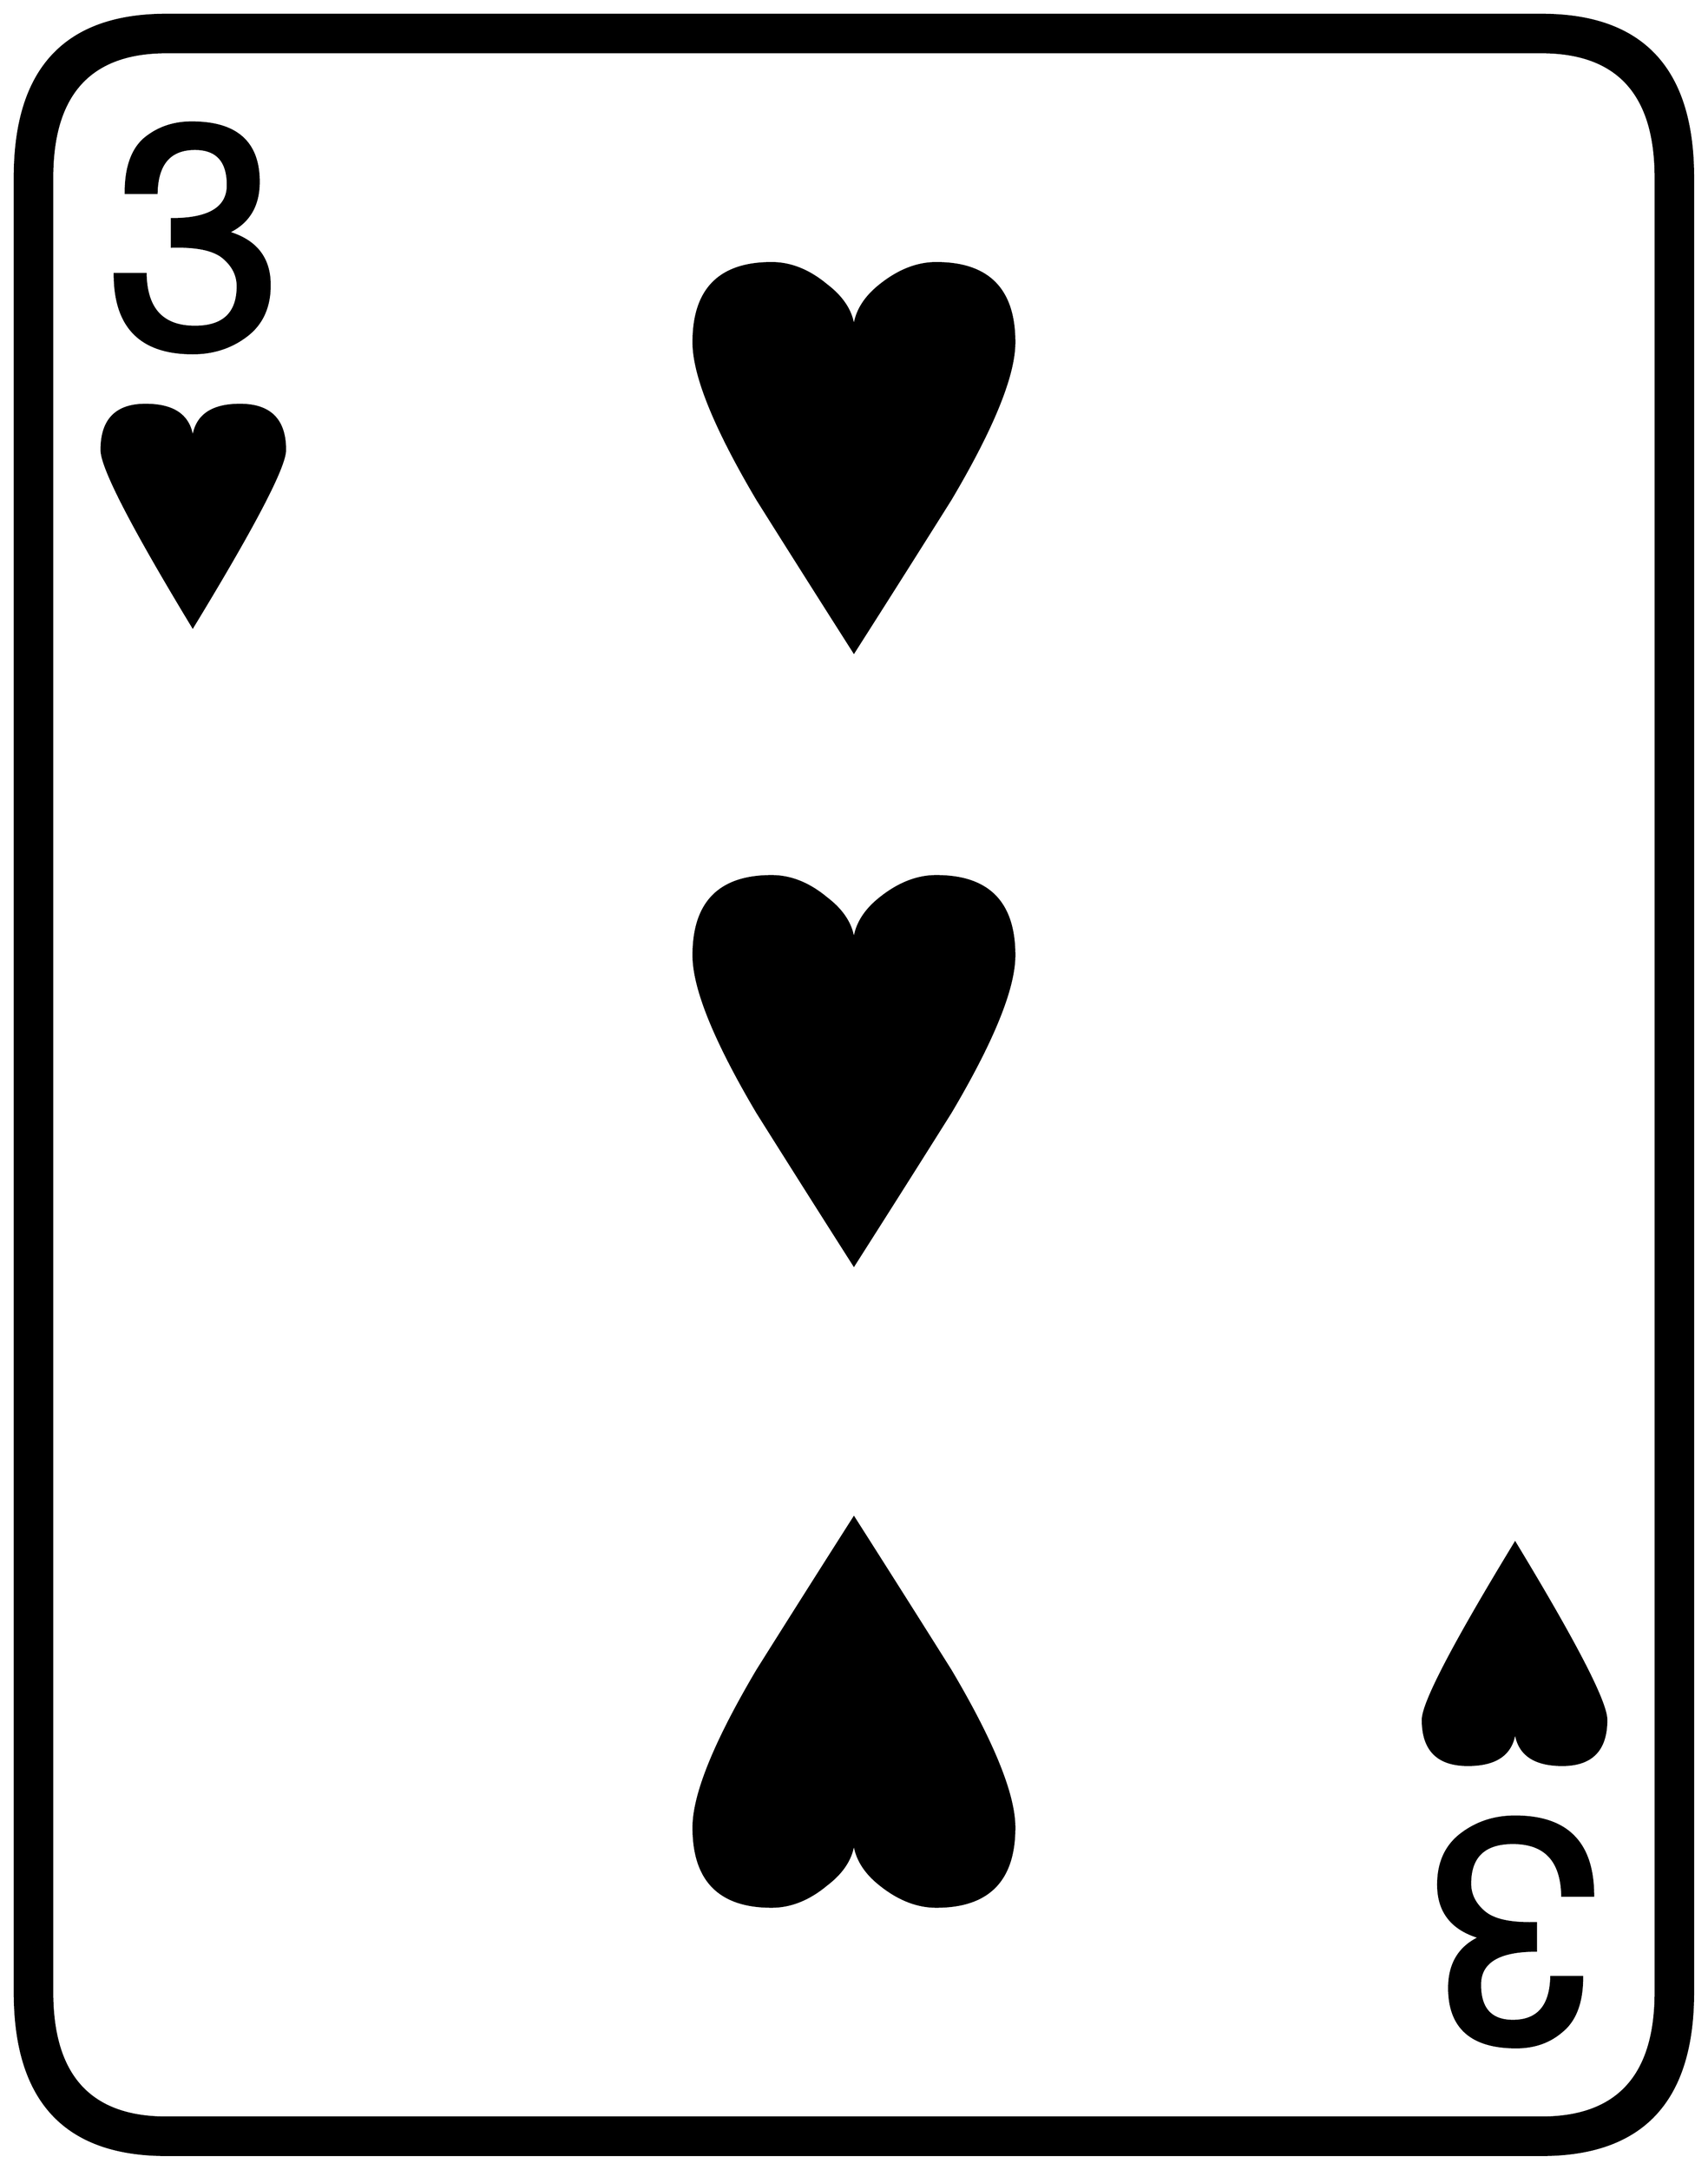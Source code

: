 


\begin{tikzpicture}[y=0.80pt, x=0.80pt, yscale=-1.0, xscale=1.0, inner sep=0pt, outer sep=0pt]
\begin{scope}[shift={(100.0,1706.0)},nonzero rule]
  \path[draw=.,fill=.,line width=1.600pt] (1578.0,244.0) .. controls
    (1578.0,342.667) and (1532.0,392.0) .. (1440.0,392.0) --
    (188.0,392.0) .. controls (96.0,392.0) and (50.0,342.667) ..
    (50.0,244.0) -- (50.0,-1408.0) .. controls (50.0,-1506.667)
    and (96.0,-1556.0) .. (188.0,-1556.0) -- (1440.0,-1556.0) ..
    controls (1532.0,-1556.0) and (1578.0,-1506.667) ..
    (1578.0,-1408.0) -- (1578.0,244.0) -- cycle(1544.0,244.0) --
    (1544.0,-1408.0) .. controls (1544.0,-1484.0) and
    (1509.333,-1522.0) .. (1440.0,-1522.0) -- (188.0,-1522.0) ..
    controls (118.667,-1522.0) and (84.0,-1484.0) ..
    (84.0,-1408.0) -- (84.0,244.0) .. controls (84.0,320.0) and
    (118.667,358.0) .. (188.0,358.0) -- (1440.0,358.0) .. controls
    (1509.333,358.0) and (1544.0,320.0) .. (1544.0,244.0) --
    cycle(960.0,-1258.0) .. controls (960.0,-1228.0) and
    (940.667,-1180.333) .. (902.0,-1115.0) .. controls
    (872.667,-1068.333) and (843.333,-1022.0) .. (814.0,-976.0) ..
    controls (784.667,-1022.0) and (755.333,-1068.333) ..
    (726.0,-1115.0) .. controls (687.333,-1180.333) and
    (668.0,-1228.0) .. (668.0,-1258.0) .. controls
    (668.0,-1306.0) and (691.667,-1330.0) .. (739.0,-1330.0) ..
    controls (756.333,-1330.0) and (773.0,-1323.333) ..
    (789.0,-1310.0) .. controls (805.667,-1297.333) and
    (814.0,-1282.667) .. (814.0,-1266.0) .. controls
    (814.0,-1282.667) and (822.0,-1297.333) .. (838.0,-1310.0) ..
    controls (854.667,-1323.333) and (871.667,-1330.0) ..
    (889.0,-1330.0) .. controls (936.333,-1330.0) and
    (960.0,-1306.0) .. (960.0,-1258.0) -- cycle(282.0,-1310.0)
    .. controls (282.0,-1290.0) and (275.0,-1274.667) ..
    (261.0,-1264.0) .. controls (247.0,-1253.333) and
    (230.667,-1248.0) .. (212.0,-1248.0) .. controls
    (164.667,-1248.0) and (141.0,-1272.0) .. (141.0,-1320.0) --
    (169.0,-1320.0) .. controls (169.667,-1288.0) and
    (184.667,-1272.0) .. (214.0,-1272.0) .. controls
    (240.0,-1272.0) and (253.0,-1284.333) .. (253.0,-1309.0) ..
    controls (253.0,-1319.0) and (248.667,-1327.667) ..
    (240.0,-1335.0) .. controls (231.333,-1342.333) and
    (215.667,-1345.667) .. (193.0,-1345.0) -- (193.0,-1370.0) ..
    controls (227.0,-1370.0) and (244.0,-1380.333) ..
    (244.0,-1401.0) .. controls (244.0,-1423.0) and
    (234.0,-1434.0) .. (214.0,-1434.0) .. controls
    (191.333,-1434.0) and (179.667,-1420.667) .. (179.0,-1394.0) --
    (151.0,-1394.0) .. controls (151.0,-1416.667) and
    (156.667,-1433.0) .. (168.0,-1443.0) .. controls
    (180.0,-1453.0) and (194.333,-1458.0) .. (211.0,-1458.0) ..
    controls (251.667,-1458.0) and (272.0,-1440.0) ..
    (272.0,-1404.0) .. controls (272.0,-1382.0) and
    (262.667,-1366.667) .. (244.0,-1358.0) .. controls
    (269.333,-1350.667) and (282.0,-1334.667) .. (282.0,-1310.0) --
    cycle(1499.0,-4.0) .. controls (1499.0,23.333) and
    (1485.667,37.0) .. (1459.0,37.0) .. controls (1430.333,37.0) and
    (1416.0,24.667) .. (1416.0,0.0) .. controls (1416.0,24.667) and
    (1401.667,37.0) .. (1373.0,37.0) .. controls (1345.667,37.0) and
    (1332.0,23.333) .. (1332.0,-4.0) .. controls (1332.0,-19.333)
    and (1360.0,-73.0) .. (1416.0,-165.0) .. controls
    (1471.333,-73.667) and (1499.0,-20.0) .. (1499.0,-4.0) --
    cycle(960.0,-700.0) .. controls (960.0,-670.0) and
    (940.667,-622.333) .. (902.0,-557.0) .. controls (872.667,-510.333)
    and (843.333,-464.0) .. (814.0,-418.0) .. controls
    (784.667,-464.0) and (755.333,-510.333) .. (726.0,-557.0) ..
    controls (687.333,-622.333) and (668.0,-670.0) .. (668.0,-700.0)
    .. controls (668.0,-748.0) and (691.667,-772.0) ..
    (739.0,-772.0) .. controls (756.333,-772.0) and (773.0,-765.333)
    .. (789.0,-752.0) .. controls (805.667,-739.333) and
    (814.0,-724.667) .. (814.0,-708.0) .. controls (814.0,-724.667)
    and (822.0,-739.333) .. (838.0,-752.0) .. controls
    (854.667,-765.333) and (871.667,-772.0) .. (889.0,-772.0) ..
    controls (936.333,-772.0) and (960.0,-748.0) .. (960.0,-700.0)
    -- cycle(296.0,-1160.0) .. controls (296.0,-1144.667) and
    (268.0,-1091.0) .. (212.0,-999.0) .. controls
    (156.667,-1090.333) and (129.0,-1144.0) .. (129.0,-1160.0) ..
    controls (129.0,-1187.333) and (142.333,-1201.0) ..
    (169.0,-1201.0) .. controls (197.667,-1201.0) and
    (212.0,-1188.667) .. (212.0,-1164.0) .. controls
    (212.0,-1188.667) and (226.333,-1201.0) .. (255.0,-1201.0) ..
    controls (282.333,-1201.0) and (296.0,-1187.333) ..
    (296.0,-1160.0) -- cycle(1487.0,156.0) -- (1459.0,156.0) ..
    controls (1458.333,124.0) and (1443.333,108.0) .. (1414.0,108.0)
    .. controls (1388.0,108.0) and (1375.0,120.333) ..
    (1375.0,145.0) .. controls (1375.0,155.0) and (1379.333,163.667)
    .. (1388.0,171.0) .. controls (1396.667,178.333) and
    (1412.333,181.667) .. (1435.0,181.0) -- (1435.0,206.0) ..
    controls (1401.0,206.0) and (1384.0,216.333) .. (1384.0,237.0)
    .. controls (1384.0,259.0) and (1394.0,270.0) ..
    (1414.0,270.0) .. controls (1436.667,270.0) and (1448.333,256.667)
    .. (1449.0,230.0) -- (1477.0,230.0) .. controls
    (1477.0,252.667) and (1471.0,269.0) .. (1459.0,279.0) ..
    controls (1447.667,289.0) and (1433.667,294.0) .. (1417.0,294.0)
    .. controls (1376.333,294.0) and (1356.0,276.0) ..
    (1356.0,240.0) .. controls (1356.0,218.0) and (1365.333,202.667)
    .. (1384.0,194.0) .. controls (1358.667,186.667) and
    (1346.0,170.667) .. (1346.0,146.0) .. controls (1346.0,126.0)
    and (1353.0,110.667) .. (1367.0,100.0) .. controls
    (1381.0,89.333) and (1397.333,84.0) .. (1416.0,84.0) .. controls
    (1463.333,84.0) and (1487.0,108.0) .. (1487.0,156.0) --
    cycle(960.0,94.0) .. controls (960.0,142.0) and
    (936.333,166.0) .. (889.0,166.0) .. controls (871.667,166.0) and
    (854.667,159.333) .. (838.0,146.0) .. controls (822.0,133.333) and
    (814.0,118.667) .. (814.0,102.0) .. controls (814.0,118.667) and
    (805.667,133.333) .. (789.0,146.0) .. controls (773.0,159.333) and
    (756.333,166.0) .. (739.0,166.0) .. controls (691.667,166.0) and
    (668.0,142.0) .. (668.0,94.0) .. controls (668.0,64.0) and
    (687.333,16.333) .. (726.0,-49.0) .. controls (755.333,-95.667) and
    (784.667,-142.0) .. (814.0,-188.0) .. controls (843.333,-142.0)
    and (872.667,-95.667) .. (902.0,-49.0) .. controls (940.667,16.333)
    and (960.0,64.0) .. (960.0,94.0) -- cycle;
\end{scope}

\end{tikzpicture}

